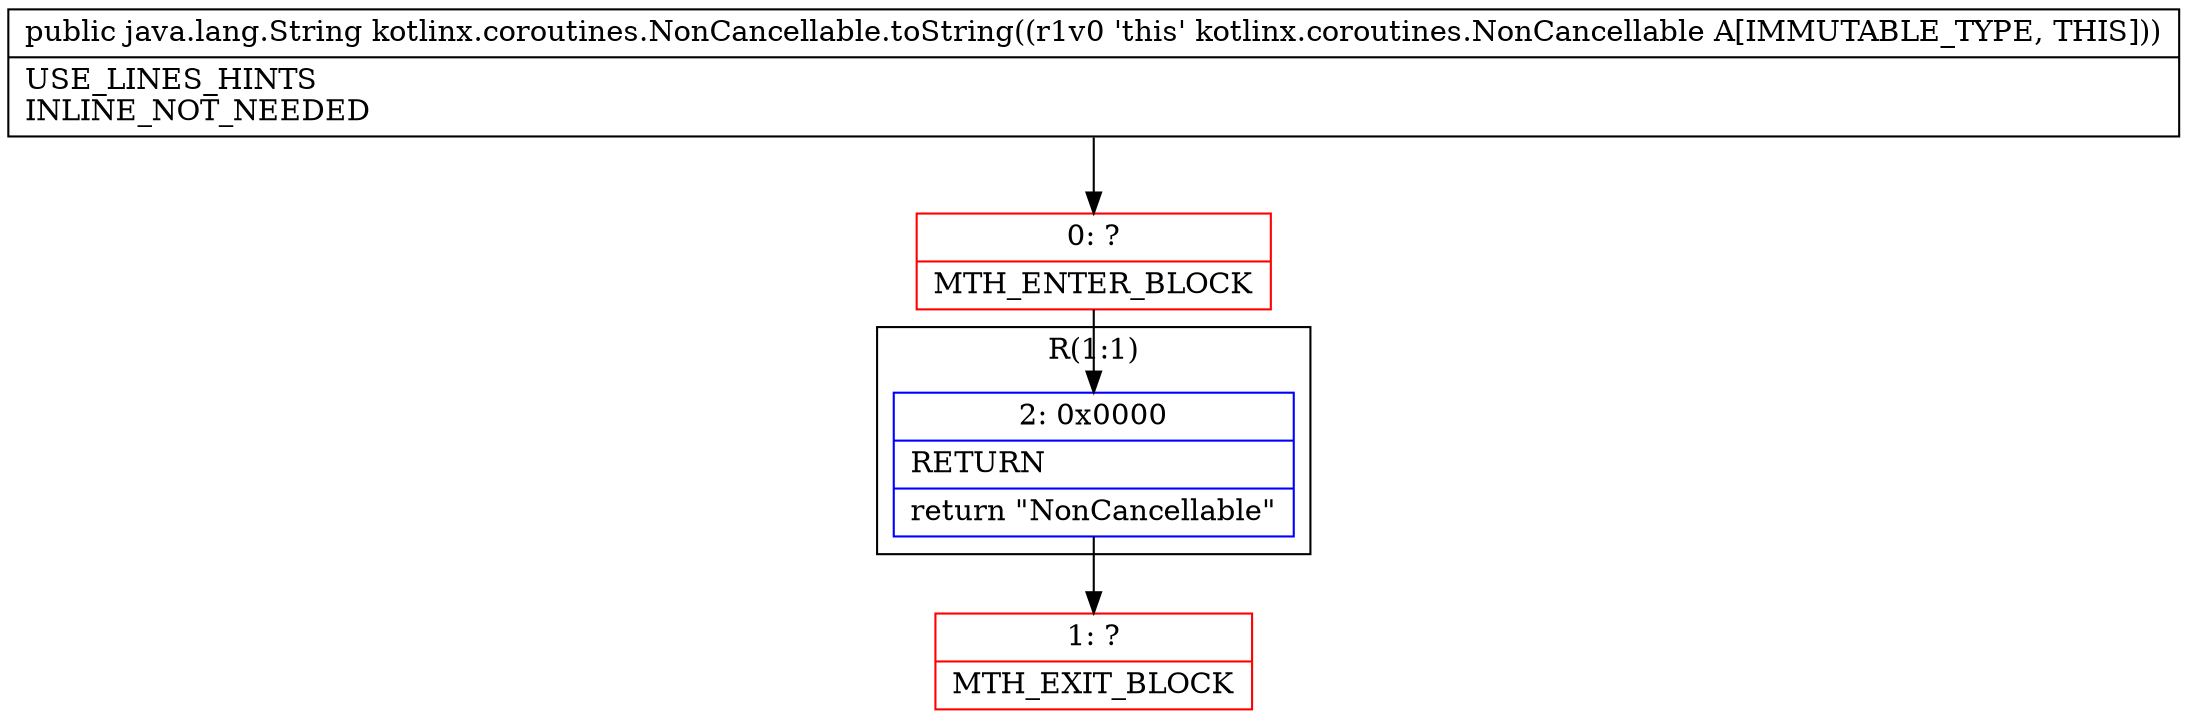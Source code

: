 digraph "CFG forkotlinx.coroutines.NonCancellable.toString()Ljava\/lang\/String;" {
subgraph cluster_Region_659343696 {
label = "R(1:1)";
node [shape=record,color=blue];
Node_2 [shape=record,label="{2\:\ 0x0000|RETURN\l|return \"NonCancellable\"\l}"];
}
Node_0 [shape=record,color=red,label="{0\:\ ?|MTH_ENTER_BLOCK\l}"];
Node_1 [shape=record,color=red,label="{1\:\ ?|MTH_EXIT_BLOCK\l}"];
MethodNode[shape=record,label="{public java.lang.String kotlinx.coroutines.NonCancellable.toString((r1v0 'this' kotlinx.coroutines.NonCancellable A[IMMUTABLE_TYPE, THIS]))  | USE_LINES_HINTS\lINLINE_NOT_NEEDED\l}"];
MethodNode -> Node_0;Node_2 -> Node_1;
Node_0 -> Node_2;
}

